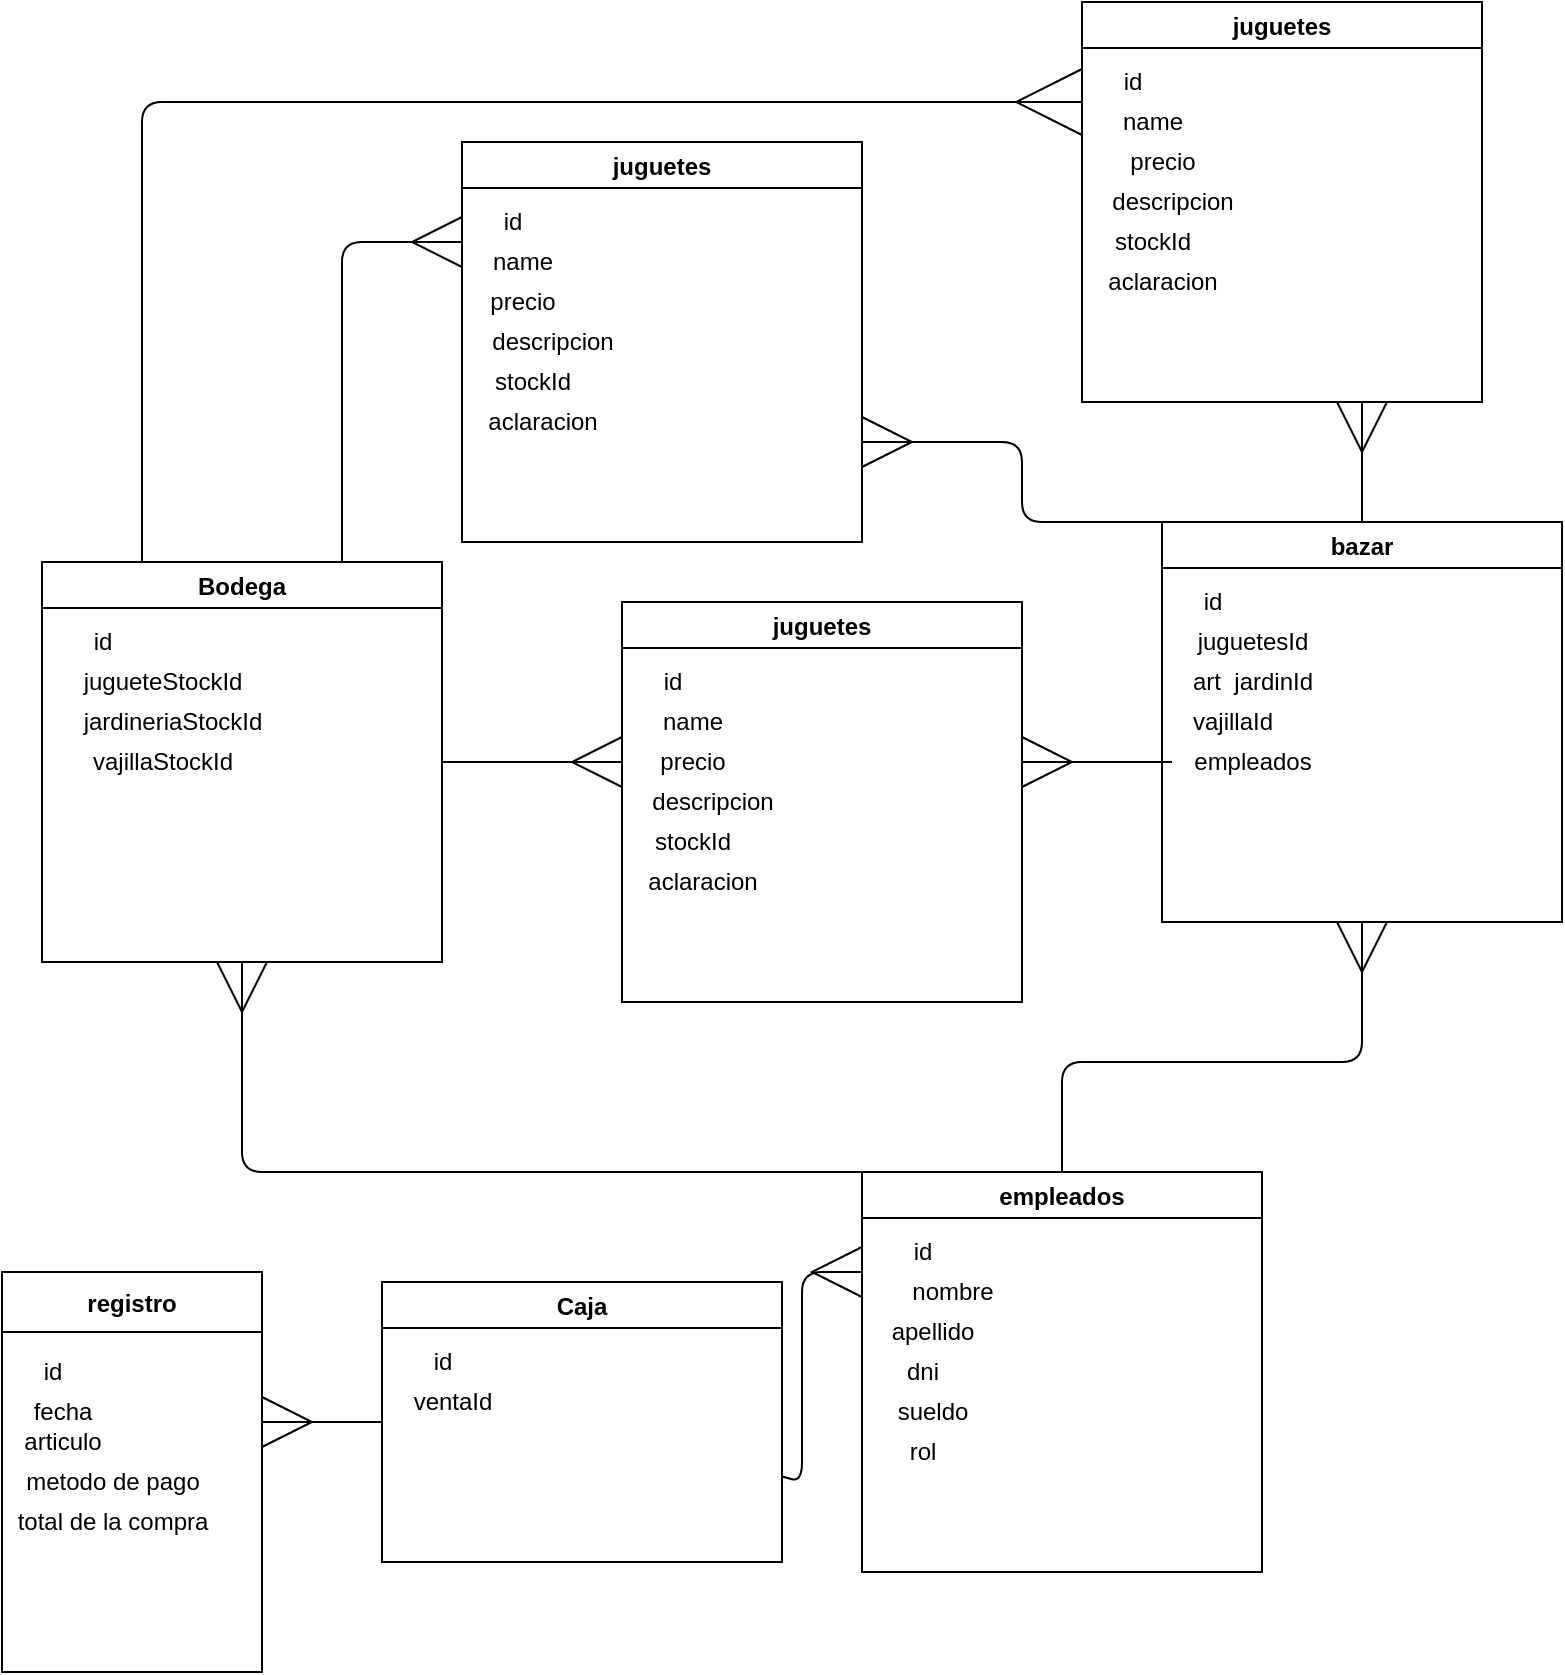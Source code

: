 <mxfile>
    <diagram id="kFHsKnUcHZG-ZesrnvkE" name="Página-1">
        <mxGraphModel dx="596" dy="478" grid="1" gridSize="10" guides="1" tooltips="1" connect="1" arrows="1" fold="1" page="1" pageScale="1" pageWidth="827" pageHeight="1169" math="0" shadow="0">
            <root>
                <mxCell id="0"/>
                <mxCell id="1" parent="0"/>
                <mxCell id="64" style="edgeStyle=none;jumpSize=9;html=1;endArrow=ERmany;endFill=0;startSize=6;endSize=23;" edge="1" parent="1" source="6">
                    <mxGeometry relative="1" as="geometry">
                        <mxPoint x="680" y="200" as="targetPoint"/>
                    </mxGeometry>
                </mxCell>
                <mxCell id="65" style="edgeStyle=none;jumpSize=9;html=1;exitX=0;exitY=0;exitDx=0;exitDy=0;entryX=1;entryY=0.75;entryDx=0;entryDy=0;endArrow=ERmany;endFill=0;startSize=6;endSize=23;" edge="1" parent="1" source="6" target="11">
                    <mxGeometry relative="1" as="geometry">
                        <Array as="points">
                            <mxPoint x="510" y="260"/>
                            <mxPoint x="510" y="220"/>
                        </Array>
                    </mxGeometry>
                </mxCell>
                <mxCell id="6" value="bazar" style="swimlane;" vertex="1" parent="1">
                    <mxGeometry x="580" y="260" width="200" height="200" as="geometry"/>
                </mxCell>
                <mxCell id="8" value="art&amp;nbsp; jardinId" style="text;html=1;align=center;verticalAlign=middle;resizable=0;points=[];autosize=1;strokeColor=none;fillColor=none;" vertex="1" parent="6">
                    <mxGeometry x="5" y="70" width="80" height="20" as="geometry"/>
                </mxCell>
                <mxCell id="7" value="juguetesId" style="text;html=1;align=center;verticalAlign=middle;resizable=0;points=[];autosize=1;strokeColor=none;fillColor=none;" vertex="1" parent="6">
                    <mxGeometry x="10" y="50" width="70" height="20" as="geometry"/>
                </mxCell>
                <mxCell id="9" value="vajillaId" style="text;html=1;align=center;verticalAlign=middle;resizable=0;points=[];autosize=1;strokeColor=none;fillColor=none;" vertex="1" parent="6">
                    <mxGeometry x="5" y="90" width="60" height="20" as="geometry"/>
                </mxCell>
                <mxCell id="13" value="id" style="text;html=1;align=center;verticalAlign=middle;resizable=0;points=[];autosize=1;strokeColor=none;fillColor=none;" vertex="1" parent="6">
                    <mxGeometry x="10" y="30" width="30" height="20" as="geometry"/>
                </mxCell>
                <mxCell id="39" value="empleados" style="text;html=1;align=center;verticalAlign=middle;resizable=0;points=[];autosize=1;strokeColor=none;fillColor=none;" vertex="1" parent="6">
                    <mxGeometry x="5" y="110" width="80" height="20" as="geometry"/>
                </mxCell>
                <mxCell id="11" value="juguetes" style="swimlane;" vertex="1" parent="1">
                    <mxGeometry x="230" y="70" width="200" height="200" as="geometry"/>
                </mxCell>
                <mxCell id="12" value="id" style="text;html=1;align=center;verticalAlign=middle;resizable=0;points=[];autosize=1;strokeColor=none;fillColor=none;" vertex="1" parent="11">
                    <mxGeometry x="10" y="30" width="30" height="20" as="geometry"/>
                </mxCell>
                <mxCell id="18" value="stockId" style="text;html=1;align=center;verticalAlign=middle;resizable=0;points=[];autosize=1;strokeColor=none;fillColor=none;" vertex="1" parent="11">
                    <mxGeometry x="10" y="110" width="50" height="20" as="geometry"/>
                </mxCell>
                <mxCell id="19" value="aclaracion" style="text;html=1;align=center;verticalAlign=middle;resizable=0;points=[];autosize=1;strokeColor=none;fillColor=none;" vertex="1" parent="11">
                    <mxGeometry x="5" y="130" width="70" height="20" as="geometry"/>
                </mxCell>
                <mxCell id="15" value="name" style="text;html=1;align=center;verticalAlign=middle;resizable=0;points=[];autosize=1;strokeColor=none;fillColor=none;" vertex="1" parent="11">
                    <mxGeometry x="5" y="50" width="50" height="20" as="geometry"/>
                </mxCell>
                <mxCell id="16" value="precio" style="text;html=1;align=center;verticalAlign=middle;resizable=0;points=[];autosize=1;strokeColor=none;fillColor=none;" vertex="1" parent="11">
                    <mxGeometry x="5" y="70" width="50" height="20" as="geometry"/>
                </mxCell>
                <mxCell id="17" value="descripcion" style="text;html=1;align=center;verticalAlign=middle;resizable=0;points=[];autosize=1;strokeColor=none;fillColor=none;" vertex="1" parent="11">
                    <mxGeometry x="5" y="90" width="80" height="20" as="geometry"/>
                </mxCell>
                <mxCell id="25" value="juguetes" style="swimlane;" vertex="1" parent="1">
                    <mxGeometry x="310" y="300" width="200" height="200" as="geometry"/>
                </mxCell>
                <mxCell id="26" value="id" style="text;html=1;align=center;verticalAlign=middle;resizable=0;points=[];autosize=1;strokeColor=none;fillColor=none;" vertex="1" parent="25">
                    <mxGeometry x="10" y="30" width="30" height="20" as="geometry"/>
                </mxCell>
                <mxCell id="27" value="stockId" style="text;html=1;align=center;verticalAlign=middle;resizable=0;points=[];autosize=1;strokeColor=none;fillColor=none;" vertex="1" parent="25">
                    <mxGeometry x="10" y="110" width="50" height="20" as="geometry"/>
                </mxCell>
                <mxCell id="28" value="aclaracion" style="text;html=1;align=center;verticalAlign=middle;resizable=0;points=[];autosize=1;strokeColor=none;fillColor=none;" vertex="1" parent="25">
                    <mxGeometry x="5" y="130" width="70" height="20" as="geometry"/>
                </mxCell>
                <mxCell id="29" value="name" style="text;html=1;align=center;verticalAlign=middle;resizable=0;points=[];autosize=1;strokeColor=none;fillColor=none;" vertex="1" parent="25">
                    <mxGeometry x="10" y="50" width="50" height="20" as="geometry"/>
                </mxCell>
                <mxCell id="30" value="descripcion" style="text;html=1;align=center;verticalAlign=middle;resizable=0;points=[];autosize=1;strokeColor=none;fillColor=none;" vertex="1" parent="25">
                    <mxGeometry x="5" y="90" width="80" height="20" as="geometry"/>
                </mxCell>
                <mxCell id="31" value="precio" style="text;html=1;align=center;verticalAlign=middle;resizable=0;points=[];autosize=1;strokeColor=none;fillColor=none;" vertex="1" parent="25">
                    <mxGeometry x="10" y="70" width="50" height="20" as="geometry"/>
                </mxCell>
                <mxCell id="32" value="juguetes" style="swimlane;" vertex="1" parent="1">
                    <mxGeometry x="540" width="200" height="200" as="geometry"/>
                </mxCell>
                <mxCell id="33" value="id" style="text;html=1;align=center;verticalAlign=middle;resizable=0;points=[];autosize=1;strokeColor=none;fillColor=none;" vertex="1" parent="32">
                    <mxGeometry x="10" y="30" width="30" height="20" as="geometry"/>
                </mxCell>
                <mxCell id="34" value="stockId" style="text;html=1;align=center;verticalAlign=middle;resizable=0;points=[];autosize=1;strokeColor=none;fillColor=none;" vertex="1" parent="32">
                    <mxGeometry x="10" y="110" width="50" height="20" as="geometry"/>
                </mxCell>
                <mxCell id="35" value="aclaracion" style="text;html=1;align=center;verticalAlign=middle;resizable=0;points=[];autosize=1;strokeColor=none;fillColor=none;" vertex="1" parent="32">
                    <mxGeometry x="5" y="130" width="70" height="20" as="geometry"/>
                </mxCell>
                <mxCell id="36" value="name" style="text;html=1;align=center;verticalAlign=middle;resizable=0;points=[];autosize=1;strokeColor=none;fillColor=none;" vertex="1" parent="32">
                    <mxGeometry x="10" y="50" width="50" height="20" as="geometry"/>
                </mxCell>
                <mxCell id="37" value="descripcion" style="text;html=1;align=center;verticalAlign=middle;resizable=0;points=[];autosize=1;strokeColor=none;fillColor=none;" vertex="1" parent="32">
                    <mxGeometry x="5" y="90" width="80" height="20" as="geometry"/>
                </mxCell>
                <mxCell id="38" value="precio" style="text;html=1;align=center;verticalAlign=middle;resizable=0;points=[];autosize=1;strokeColor=none;fillColor=none;" vertex="1" parent="32">
                    <mxGeometry x="15" y="70" width="50" height="20" as="geometry"/>
                </mxCell>
                <mxCell id="66" style="edgeStyle=none;jumpSize=9;html=1;entryX=0.5;entryY=1;entryDx=0;entryDy=0;endArrow=ERmany;endFill=0;startSize=6;endSize=23;" edge="1" parent="1" source="40" target="6">
                    <mxGeometry relative="1" as="geometry">
                        <Array as="points">
                            <mxPoint x="530" y="530"/>
                            <mxPoint x="680" y="530"/>
                        </Array>
                    </mxGeometry>
                </mxCell>
                <mxCell id="68" style="edgeStyle=none;jumpSize=9;html=1;exitX=0;exitY=0;exitDx=0;exitDy=0;endArrow=ERmany;endFill=0;startSize=6;endSize=23;entryX=0.5;entryY=1;entryDx=0;entryDy=0;" edge="1" parent="1" source="40" target="47">
                    <mxGeometry relative="1" as="geometry">
                        <mxPoint x="90" y="585" as="targetPoint"/>
                        <Array as="points">
                            <mxPoint x="120" y="585"/>
                        </Array>
                    </mxGeometry>
                </mxCell>
                <mxCell id="40" value="empleados" style="swimlane;" vertex="1" parent="1">
                    <mxGeometry x="430" y="585" width="200" height="200" as="geometry"/>
                </mxCell>
                <mxCell id="41" value="id" style="text;html=1;align=center;verticalAlign=middle;resizable=0;points=[];autosize=1;strokeColor=none;fillColor=none;" vertex="1" parent="40">
                    <mxGeometry x="15" y="30" width="30" height="20" as="geometry"/>
                </mxCell>
                <mxCell id="43" value="apellido" style="text;html=1;align=center;verticalAlign=middle;resizable=0;points=[];autosize=1;strokeColor=none;fillColor=none;" vertex="1" parent="40">
                    <mxGeometry x="5" y="70" width="60" height="20" as="geometry"/>
                </mxCell>
                <mxCell id="44" value="dni" style="text;html=1;align=center;verticalAlign=middle;resizable=0;points=[];autosize=1;strokeColor=none;fillColor=none;" vertex="1" parent="40">
                    <mxGeometry x="15" y="90" width="30" height="20" as="geometry"/>
                </mxCell>
                <mxCell id="45" value="sueldo" style="text;html=1;align=center;verticalAlign=middle;resizable=0;points=[];autosize=1;strokeColor=none;fillColor=none;" vertex="1" parent="40">
                    <mxGeometry x="10" y="110" width="50" height="20" as="geometry"/>
                </mxCell>
                <mxCell id="46" value="rol" style="text;html=1;align=center;verticalAlign=middle;resizable=0;points=[];autosize=1;strokeColor=none;fillColor=none;" vertex="1" parent="40">
                    <mxGeometry x="15" y="130" width="30" height="20" as="geometry"/>
                </mxCell>
                <mxCell id="42" value="nombre" style="text;html=1;align=center;verticalAlign=middle;resizable=0;points=[];autosize=1;strokeColor=none;fillColor=none;" vertex="1" parent="40">
                    <mxGeometry x="15" y="50" width="60" height="20" as="geometry"/>
                </mxCell>
                <mxCell id="60" style="edgeStyle=none;jumpSize=9;html=1;exitX=0.25;exitY=0;exitDx=0;exitDy=0;entryX=0;entryY=0.25;entryDx=0;entryDy=0;endArrow=ERmany;endFill=0;startSize=6;endSize=31;" edge="1" parent="1" source="47" target="32">
                    <mxGeometry relative="1" as="geometry">
                        <Array as="points">
                            <mxPoint x="70" y="50"/>
                        </Array>
                    </mxGeometry>
                </mxCell>
                <mxCell id="61" style="edgeStyle=none;jumpSize=9;html=1;exitX=0.75;exitY=0;exitDx=0;exitDy=0;entryX=0;entryY=0.25;entryDx=0;entryDy=0;endArrow=ERmany;endFill=0;startSize=6;endSize=23;" edge="1" parent="1" source="47" target="11">
                    <mxGeometry relative="1" as="geometry">
                        <Array as="points">
                            <mxPoint x="170" y="120"/>
                        </Array>
                    </mxGeometry>
                </mxCell>
                <mxCell id="62" style="edgeStyle=none;jumpSize=9;html=1;exitX=1;exitY=0.5;exitDx=0;exitDy=0;endArrow=ERmany;endFill=0;startSize=6;endSize=23;" edge="1" parent="1" source="47">
                    <mxGeometry relative="1" as="geometry">
                        <mxPoint x="310" y="380" as="targetPoint"/>
                    </mxGeometry>
                </mxCell>
                <mxCell id="47" value="Bodega" style="swimlane;" vertex="1" parent="1">
                    <mxGeometry x="20" y="280" width="200" height="200" as="geometry"/>
                </mxCell>
                <mxCell id="49" value="id" style="text;html=1;align=center;verticalAlign=middle;resizable=0;points=[];autosize=1;strokeColor=none;fillColor=none;" vertex="1" parent="47">
                    <mxGeometry x="15" y="30" width="30" height="20" as="geometry"/>
                </mxCell>
                <mxCell id="50" value="jugueteStockId" style="text;html=1;align=center;verticalAlign=middle;resizable=0;points=[];autosize=1;strokeColor=none;fillColor=none;" vertex="1" parent="47">
                    <mxGeometry x="10" y="50" width="100" height="20" as="geometry"/>
                </mxCell>
                <mxCell id="51" value="jardineriaStockId" style="text;html=1;align=center;verticalAlign=middle;resizable=0;points=[];autosize=1;strokeColor=none;fillColor=none;" vertex="1" parent="47">
                    <mxGeometry x="10" y="70" width="110" height="20" as="geometry"/>
                </mxCell>
                <mxCell id="53" value="vajillaStockId" style="text;html=1;align=center;verticalAlign=middle;resizable=0;points=[];autosize=1;strokeColor=none;fillColor=none;" vertex="1" parent="47">
                    <mxGeometry x="15" y="90" width="90" height="20" as="geometry"/>
                </mxCell>
                <mxCell id="67" style="edgeStyle=none;jumpSize=9;html=1;entryX=0;entryY=0.25;entryDx=0;entryDy=0;endArrow=ERmany;endFill=0;startSize=6;endSize=23;" edge="1" parent="1" source="48" target="40">
                    <mxGeometry relative="1" as="geometry">
                        <Array as="points">
                            <mxPoint x="400" y="740"/>
                            <mxPoint x="400" y="635"/>
                        </Array>
                    </mxGeometry>
                </mxCell>
                <mxCell id="79" style="edgeStyle=none;jumpSize=9;html=1;endArrow=ERmany;endFill=0;startSize=6;endSize=23;" edge="1" parent="1" source="48">
                    <mxGeometry relative="1" as="geometry">
                        <mxPoint x="130" y="710" as="targetPoint"/>
                    </mxGeometry>
                </mxCell>
                <mxCell id="48" value="Caja" style="swimlane;startSize=23;strokeWidth=1;spacing=0;" vertex="1" parent="1">
                    <mxGeometry x="190" y="640" width="200" height="140" as="geometry"/>
                </mxCell>
                <mxCell id="69" value="id" style="text;html=1;align=center;verticalAlign=middle;resizable=0;points=[];autosize=1;strokeColor=none;fillColor=none;" vertex="1" parent="48">
                    <mxGeometry x="15" y="30" width="30" height="20" as="geometry"/>
                </mxCell>
                <mxCell id="70" value="ventaId" style="text;html=1;align=center;verticalAlign=middle;resizable=0;points=[];autosize=1;strokeColor=none;fillColor=none;" vertex="1" parent="48">
                    <mxGeometry x="10" y="50" width="50" height="20" as="geometry"/>
                </mxCell>
                <mxCell id="63" style="edgeStyle=none;jumpSize=9;html=1;endArrow=ERmany;endFill=0;startSize=6;endSize=23;" edge="1" parent="1" source="39">
                    <mxGeometry relative="1" as="geometry">
                        <mxPoint x="510" y="380" as="targetPoint"/>
                    </mxGeometry>
                </mxCell>
                <mxCell id="71" value="registro" style="swimlane;startSize=30;" vertex="1" parent="1">
                    <mxGeometry y="635" width="130" height="200" as="geometry"/>
                </mxCell>
                <mxCell id="72" value="fecha" style="text;html=1;align=center;verticalAlign=middle;resizable=0;points=[];autosize=1;strokeColor=none;fillColor=none;" vertex="1" parent="71">
                    <mxGeometry x="5" y="60" width="50" height="20" as="geometry"/>
                </mxCell>
                <mxCell id="73" value="id" style="text;html=1;align=center;verticalAlign=middle;resizable=0;points=[];autosize=1;strokeColor=none;fillColor=none;" vertex="1" parent="71">
                    <mxGeometry x="10" y="40" width="30" height="20" as="geometry"/>
                </mxCell>
                <mxCell id="75" value="articulo" style="text;html=1;align=center;verticalAlign=middle;resizable=0;points=[];autosize=1;strokeColor=none;fillColor=none;" vertex="1" parent="71">
                    <mxGeometry y="75" width="60" height="20" as="geometry"/>
                </mxCell>
                <mxCell id="76" value="metodo de pago" style="text;html=1;align=center;verticalAlign=middle;resizable=0;points=[];autosize=1;strokeColor=none;fillColor=none;" vertex="1" parent="71">
                    <mxGeometry y="95" width="110" height="20" as="geometry"/>
                </mxCell>
                <mxCell id="77" value="total de la compra" style="text;html=1;align=center;verticalAlign=middle;resizable=0;points=[];autosize=1;strokeColor=none;fillColor=none;" vertex="1" parent="71">
                    <mxGeometry y="115" width="110" height="20" as="geometry"/>
                </mxCell>
            </root>
        </mxGraphModel>
    </diagram>
</mxfile>